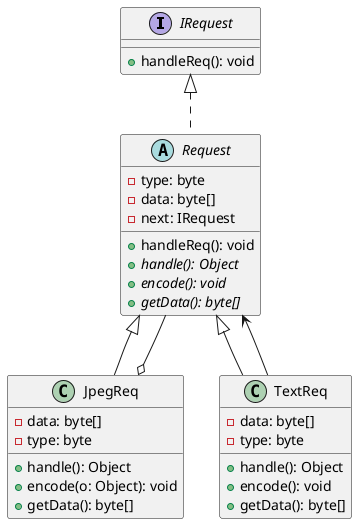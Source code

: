 @startuml

interface IRequest {
    + handleReq(): void
}

class JpegReq extends Request {
    - data: byte[]
    - type: byte
    + handle(): Object
    + encode(o: Object): void
    + getData(): byte[]
}

class TextReq extends Request {
    - data: byte[]
    - type: byte
    + handle(): Object
    + encode(): void
    + getData(): byte[]
}

abstract class Request implements IRequest {
    - type: byte
    - data: byte[]
    - next: IRequest
    + handleReq(): void
    + {abstract} handle(): Object
    + {abstract} encode(): void
    + {abstract} getData(): byte[]
}

'agregacja
Request --o JpegReq
'delegacja
TextReq --> Request
'to samo ale mozna inaczej oznaczac


@enduml
